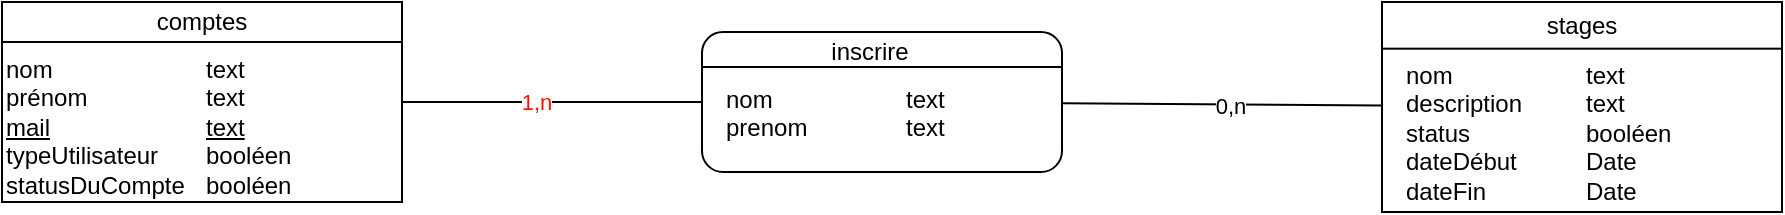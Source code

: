<mxfile version="23.0.2" type="device">
  <diagram name="Page-1" id="2ca16b54-16f6-2749-3443-fa8db7711227">
    <mxGraphModel dx="1434" dy="844" grid="1" gridSize="10" guides="1" tooltips="1" connect="1" arrows="1" fold="1" page="1" pageScale="1" pageWidth="1100" pageHeight="850" background="#ffffff" math="0" shadow="0">
      <root>
        <mxCell id="0" />
        <mxCell id="1" parent="0" />
        <mxCell id="2ed32ef02a7f4228-1" value="&lt;div style=&quot;box-sizing: border-box ; width: 100% ; padding: 2px&quot;&gt;&lt;br&gt;&lt;/div&gt;" style="verticalAlign=top;align=center;overflow=fill;html=1;rounded=0;shadow=0;comic=0;labelBackgroundColor=none;strokeColor=#000000;strokeWidth=1;fillColor=#ffffff;fontFamily=Verdana;fontSize=12;fontColor=#000000;" parent="1" vertex="1">
          <mxGeometry x="100" y="80" width="200" height="100" as="geometry" />
        </mxCell>
        <mxCell id="SjU_2BTI9DgWFUzOwO9X-2" value="comptes" style="rounded=0;whiteSpace=wrap;html=1;" parent="1" vertex="1">
          <mxGeometry x="100" y="80" width="200" height="20" as="geometry" />
        </mxCell>
        <mxCell id="SjU_2BTI9DgWFUzOwO9X-4" value="nom&lt;br&gt;prénom&lt;br&gt;&lt;u&gt;mail&lt;/u&gt;&lt;br&gt;typeUtilisateur&lt;br&gt;statusDuCompte" style="text;html=1;strokeColor=none;fillColor=none;align=left;verticalAlign=top;whiteSpace=wrap;rounded=0;" parent="1" vertex="1">
          <mxGeometry x="100" y="100" width="90" height="60" as="geometry" />
        </mxCell>
        <mxCell id="SjU_2BTI9DgWFUzOwO9X-6" value="text&lt;br&gt;text&lt;br&gt;&lt;u&gt;text&lt;/u&gt;&lt;br&gt;booléen&lt;br&gt;booléen" style="text;html=1;strokeColor=none;fillColor=none;align=left;verticalAlign=top;whiteSpace=wrap;rounded=0;" parent="1" vertex="1">
          <mxGeometry x="200" y="100" width="100" height="80" as="geometry" />
        </mxCell>
        <mxCell id="X6WWfGfGG16ZRqS3FJJq-2" value="" style="group" vertex="1" connectable="0" parent="1">
          <mxGeometry x="790" y="80" width="200" height="105" as="geometry" />
        </mxCell>
        <mxCell id="Gy9qdy7r6_L6vcuzWhop-16" value="&lt;div style=&quot;box-sizing: border-box ; width: 100% ; padding: 2px&quot;&gt;&lt;br&gt;&lt;/div&gt;" style="verticalAlign=top;align=center;overflow=fill;html=1;rounded=0;shadow=0;comic=0;labelBackgroundColor=none;strokeColor=#000000;strokeWidth=1;fillColor=#ffffff;fontFamily=Verdana;fontSize=12;fontColor=#000000;" parent="X6WWfGfGG16ZRqS3FJJq-2" vertex="1">
          <mxGeometry width="200" height="105" as="geometry" />
        </mxCell>
        <mxCell id="SjU_2BTI9DgWFUzOwO9X-3" value="stages" style="rounded=0;whiteSpace=wrap;html=1;" parent="X6WWfGfGG16ZRqS3FJJq-2" vertex="1">
          <mxGeometry width="200" height="23.333" as="geometry" />
        </mxCell>
        <mxCell id="SjU_2BTI9DgWFUzOwO9X-8" value="nom&lt;br&gt;description&lt;br&gt;status&lt;br&gt;dateDébut&lt;br&gt;dateFin&lt;br&gt;" style="text;html=1;strokeColor=none;fillColor=none;align=left;verticalAlign=top;whiteSpace=wrap;rounded=0;" parent="X6WWfGfGG16ZRqS3FJJq-2" vertex="1">
          <mxGeometry x="10" y="23.333" width="90" height="23.333" as="geometry" />
        </mxCell>
        <mxCell id="SjU_2BTI9DgWFUzOwO9X-10" value="text&lt;br&gt;text&lt;br&gt;booléen&lt;br&gt;Date&lt;br&gt;Date&lt;br&gt;" style="text;html=1;strokeColor=none;fillColor=none;align=left;verticalAlign=top;whiteSpace=wrap;rounded=0;" parent="X6WWfGfGG16ZRqS3FJJq-2" vertex="1">
          <mxGeometry x="100" y="23.333" width="100" height="23.333" as="geometry" />
        </mxCell>
        <mxCell id="X6WWfGfGG16ZRqS3FJJq-3" value="&lt;div style=&quot;box-sizing: border-box ; width: 100% ; padding: 2px&quot;&gt;&lt;br&gt;&lt;/div&gt;" style="verticalAlign=top;align=center;overflow=fill;html=1;rounded=1;shadow=0;comic=0;labelBackgroundColor=none;strokeColor=#000000;strokeWidth=1;fillColor=#ffffff;fontFamily=Verdana;fontSize=12;fontColor=#000000;" vertex="1" parent="1">
          <mxGeometry x="450" y="95" width="180" height="70" as="geometry" />
        </mxCell>
        <mxCell id="X6WWfGfGG16ZRqS3FJJq-4" value="nom&lt;br&gt;prenom" style="text;html=1;strokeColor=none;fillColor=none;align=left;verticalAlign=top;whiteSpace=wrap;rounded=0;" vertex="1" parent="1">
          <mxGeometry x="460" y="115" width="90" height="20" as="geometry" />
        </mxCell>
        <mxCell id="X6WWfGfGG16ZRqS3FJJq-5" value="" style="endArrow=none;html=1;entryX=1;entryY=0.25;entryDx=0;entryDy=0;exitX=0;exitY=0.25;exitDx=0;exitDy=0;" edge="1" parent="1" source="X6WWfGfGG16ZRqS3FJJq-3" target="X6WWfGfGG16ZRqS3FJJq-3">
          <mxGeometry width="50" height="50" relative="1" as="geometry">
            <mxPoint x="170" y="245" as="sourcePoint" />
            <mxPoint x="220" y="195" as="targetPoint" />
          </mxGeometry>
        </mxCell>
        <mxCell id="X6WWfGfGG16ZRqS3FJJq-6" value="inscrire" style="text;html=1;strokeColor=none;fillColor=none;align=center;verticalAlign=middle;whiteSpace=wrap;rounded=0;" vertex="1" parent="1">
          <mxGeometry x="474" y="95" width="120" height="20" as="geometry" />
        </mxCell>
        <mxCell id="X6WWfGfGG16ZRqS3FJJq-7" value="text&lt;br&gt;text" style="text;html=1;strokeColor=none;fillColor=none;align=left;verticalAlign=top;whiteSpace=wrap;rounded=0;" vertex="1" parent="1">
          <mxGeometry x="550" y="115" width="90" height="20" as="geometry" />
        </mxCell>
        <mxCell id="X6WWfGfGG16ZRqS3FJJq-8" value="" style="endArrow=none;html=1;rounded=0;" edge="1" parent="1">
          <mxGeometry width="50" height="50" relative="1" as="geometry">
            <mxPoint x="300" y="130" as="sourcePoint" />
            <mxPoint x="450" y="130" as="targetPoint" />
          </mxGeometry>
        </mxCell>
        <mxCell id="X6WWfGfGG16ZRqS3FJJq-9" value="1,n" style="edgeLabel;html=1;align=center;verticalAlign=middle;resizable=0;points=[];fontColor=#FF1100;" vertex="1" connectable="0" parent="X6WWfGfGG16ZRqS3FJJq-8">
          <mxGeometry x="-0.107" y="1" relative="1" as="geometry">
            <mxPoint y="1" as="offset" />
          </mxGeometry>
        </mxCell>
        <mxCell id="X6WWfGfGG16ZRqS3FJJq-11" value="" style="endArrow=none;html=1;rounded=0;" edge="1" parent="1" source="X6WWfGfGG16ZRqS3FJJq-3" target="Gy9qdy7r6_L6vcuzWhop-16">
          <mxGeometry width="50" height="50" relative="1" as="geometry">
            <mxPoint x="790" y="390" as="sourcePoint" />
            <mxPoint x="840" y="340" as="targetPoint" />
          </mxGeometry>
        </mxCell>
        <mxCell id="X6WWfGfGG16ZRqS3FJJq-12" value="0,n" style="edgeLabel;html=1;align=center;verticalAlign=middle;resizable=0;points=[];" vertex="1" connectable="0" parent="X6WWfGfGG16ZRqS3FJJq-11">
          <mxGeometry x="0.05" y="-1" relative="1" as="geometry">
            <mxPoint as="offset" />
          </mxGeometry>
        </mxCell>
      </root>
    </mxGraphModel>
  </diagram>
</mxfile>
